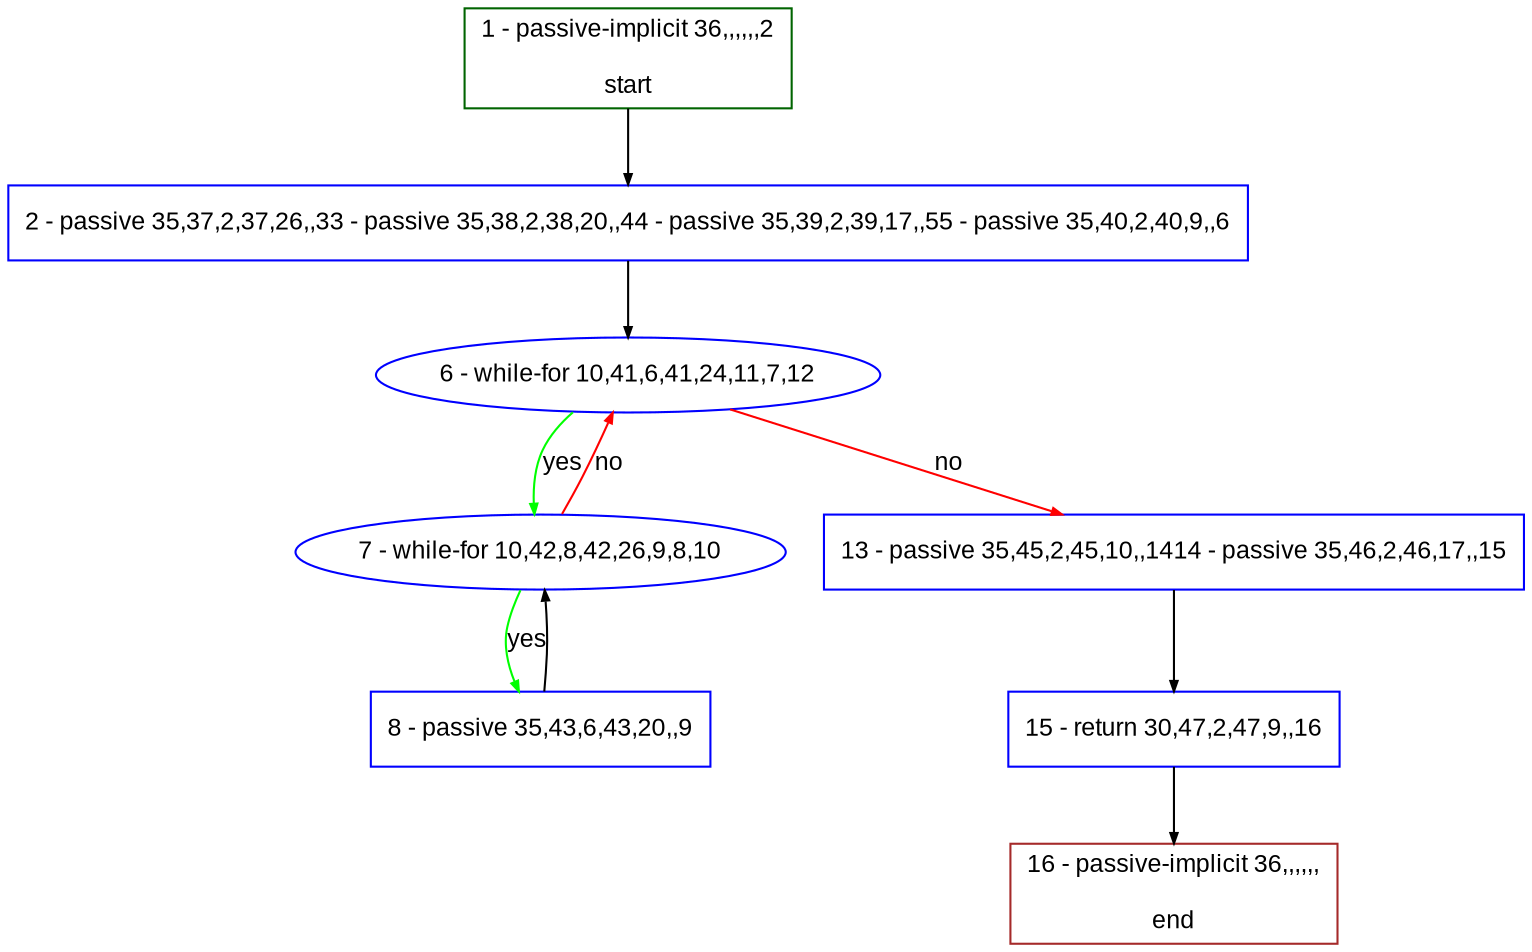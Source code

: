 digraph "" {
  graph [pack="true", label="", fontsize="12", packmode="clust", fontname="Arial", fillcolor="#FFFFCC", bgcolor="white", style="rounded,filled", compound="true"];
  node [node_initialized="no", label="", color="grey", fontsize="12", fillcolor="white", fontname="Arial", style="filled", shape="rectangle", compound="true", fixedsize="false"];
  edge [fontcolor="black", arrowhead="normal", arrowtail="none", arrowsize="0.5", ltail="", label="", color="black", fontsize="12", lhead="", fontname="Arial", dir="forward", compound="true"];
  __N1 [label="2 - passive 35,37,2,37,26,,33 - passive 35,38,2,38,20,,44 - passive 35,39,2,39,17,,55 - passive 35,40,2,40,9,,6", color="#0000ff", fillcolor="#ffffff", style="filled", shape="box"];
  __N2 [label="1 - passive-implicit 36,,,,,,2\n\nstart", color="#006400", fillcolor="#ffffff", style="filled", shape="box"];
  __N3 [label="6 - while-for 10,41,6,41,24,11,7,12", color="#0000ff", fillcolor="#ffffff", style="filled", shape="oval"];
  __N4 [label="7 - while-for 10,42,8,42,26,9,8,10", color="#0000ff", fillcolor="#ffffff", style="filled", shape="oval"];
  __N5 [label="13 - passive 35,45,2,45,10,,1414 - passive 35,46,2,46,17,,15", color="#0000ff", fillcolor="#ffffff", style="filled", shape="box"];
  __N6 [label="8 - passive 35,43,6,43,20,,9", color="#0000ff", fillcolor="#ffffff", style="filled", shape="box"];
  __N7 [label="15 - return 30,47,2,47,9,,16", color="#0000ff", fillcolor="#ffffff", style="filled", shape="box"];
  __N8 [label="16 - passive-implicit 36,,,,,,\n\nend", color="#a52a2a", fillcolor="#ffffff", style="filled", shape="box"];
  __N2 -> __N1 [arrowhead="normal", arrowtail="none", color="#000000", label="", dir="forward"];
  __N1 -> __N3 [arrowhead="normal", arrowtail="none", color="#000000", label="", dir="forward"];
  __N3 -> __N4 [arrowhead="normal", arrowtail="none", color="#00ff00", label="yes", dir="forward"];
  __N4 -> __N3 [arrowhead="normal", arrowtail="none", color="#ff0000", label="no", dir="forward"];
  __N3 -> __N5 [arrowhead="normal", arrowtail="none", color="#ff0000", label="no", dir="forward"];
  __N4 -> __N6 [arrowhead="normal", arrowtail="none", color="#00ff00", label="yes", dir="forward"];
  __N6 -> __N4 [arrowhead="normal", arrowtail="none", color="#000000", label="", dir="forward"];
  __N5 -> __N7 [arrowhead="normal", arrowtail="none", color="#000000", label="", dir="forward"];
  __N7 -> __N8 [arrowhead="normal", arrowtail="none", color="#000000", label="", dir="forward"];
}
